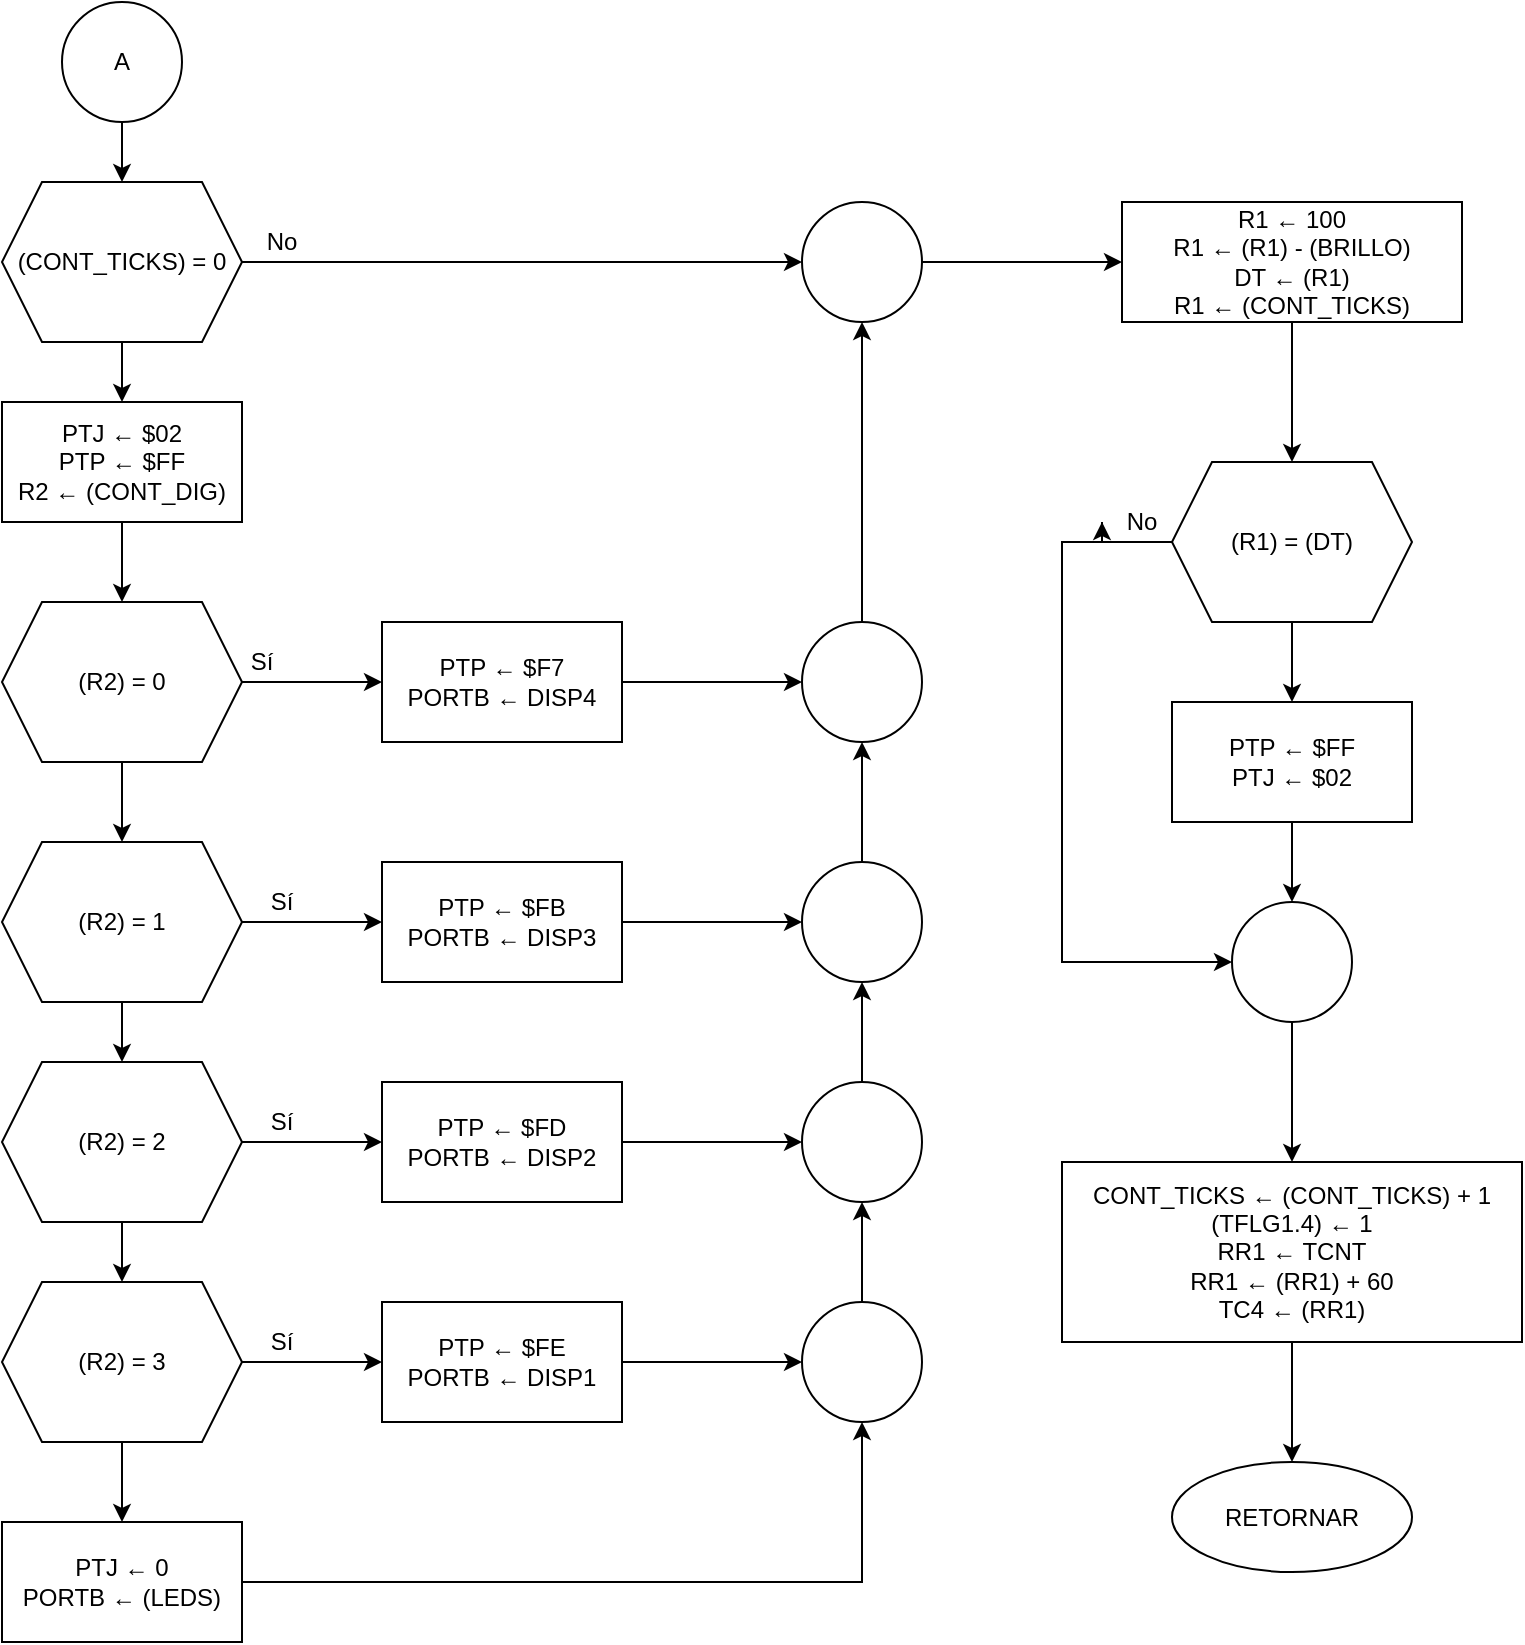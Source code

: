 <mxfile version="14.3.1" type="device"><diagram id="L10M83UpYXmt7zrtsosF" name="Page-1"><mxGraphModel dx="1627" dy="1201" grid="1" gridSize="10" guides="1" tooltips="1" connect="1" arrows="1" fold="1" page="1" pageScale="1" pageWidth="850" pageHeight="1100" math="0" shadow="0"><root><mxCell id="0"/><mxCell id="1" parent="0"/><mxCell id="F140ui5QiI7sJ80C50dN-3" value="" style="edgeStyle=orthogonalEdgeStyle;rounded=0;orthogonalLoop=1;jettySize=auto;html=1;" edge="1" parent="1" source="F140ui5QiI7sJ80C50dN-1" target="F140ui5QiI7sJ80C50dN-2"><mxGeometry relative="1" as="geometry"/></mxCell><mxCell id="F140ui5QiI7sJ80C50dN-1" value="A" style="ellipse;whiteSpace=wrap;html=1;aspect=fixed;" vertex="1" parent="1"><mxGeometry x="100" y="50" width="60" height="60" as="geometry"/></mxCell><mxCell id="F140ui5QiI7sJ80C50dN-8" value="" style="edgeStyle=orthogonalEdgeStyle;rounded=0;orthogonalLoop=1;jettySize=auto;html=1;" edge="1" parent="1" source="F140ui5QiI7sJ80C50dN-2" target="F140ui5QiI7sJ80C50dN-7"><mxGeometry relative="1" as="geometry"/></mxCell><mxCell id="F140ui5QiI7sJ80C50dN-28" style="edgeStyle=orthogonalEdgeStyle;rounded=0;orthogonalLoop=1;jettySize=auto;html=1;" edge="1" parent="1" source="F140ui5QiI7sJ80C50dN-2" target="F140ui5QiI7sJ80C50dN-27"><mxGeometry relative="1" as="geometry"/></mxCell><mxCell id="F140ui5QiI7sJ80C50dN-2" value="(CONT_TICKS) = 0" style="shape=hexagon;perimeter=hexagonPerimeter2;whiteSpace=wrap;html=1;fixedSize=1;" vertex="1" parent="1"><mxGeometry x="70" y="140" width="120" height="80" as="geometry"/></mxCell><mxCell id="F140ui5QiI7sJ80C50dN-47" value="" style="edgeStyle=orthogonalEdgeStyle;rounded=0;orthogonalLoop=1;jettySize=auto;html=1;" edge="1" parent="1" source="F140ui5QiI7sJ80C50dN-4" target="F140ui5QiI7sJ80C50dN-46"><mxGeometry relative="1" as="geometry"/></mxCell><mxCell id="F140ui5QiI7sJ80C50dN-4" value="&lt;div&gt;R1 ← 100&lt;/div&gt;&lt;div&gt;R1 ← (R1) - (BRILLO)&lt;/div&gt;&lt;div&gt;DT ← (R1)&lt;/div&gt;&lt;div&gt;R1 ← (CONT_TICKS)&lt;br&gt;&lt;/div&gt;" style="whiteSpace=wrap;html=1;" vertex="1" parent="1"><mxGeometry x="630" y="150" width="170" height="60" as="geometry"/></mxCell><mxCell id="F140ui5QiI7sJ80C50dN-6" value="No" style="text;html=1;strokeColor=none;fillColor=none;align=center;verticalAlign=middle;whiteSpace=wrap;rounded=0;" vertex="1" parent="1"><mxGeometry x="190" y="160" width="40" height="20" as="geometry"/></mxCell><mxCell id="F140ui5QiI7sJ80C50dN-10" value="" style="edgeStyle=orthogonalEdgeStyle;rounded=0;orthogonalLoop=1;jettySize=auto;html=1;" edge="1" parent="1" source="F140ui5QiI7sJ80C50dN-7" target="F140ui5QiI7sJ80C50dN-9"><mxGeometry relative="1" as="geometry"/></mxCell><mxCell id="F140ui5QiI7sJ80C50dN-7" value="&lt;div&gt;PTJ ← $02&lt;/div&gt;&lt;div&gt;PTP ← $FF&lt;/div&gt;&lt;div&gt;R2 ← (CONT_DIG)&lt;/div&gt;" style="whiteSpace=wrap;html=1;" vertex="1" parent="1"><mxGeometry x="70" y="250" width="120" height="60" as="geometry"/></mxCell><mxCell id="F140ui5QiI7sJ80C50dN-12" value="" style="edgeStyle=orthogonalEdgeStyle;rounded=0;orthogonalLoop=1;jettySize=auto;html=1;" edge="1" parent="1" source="F140ui5QiI7sJ80C50dN-9" target="F140ui5QiI7sJ80C50dN-11"><mxGeometry relative="1" as="geometry"/></mxCell><mxCell id="F140ui5QiI7sJ80C50dN-15" value="" style="edgeStyle=orthogonalEdgeStyle;rounded=0;orthogonalLoop=1;jettySize=auto;html=1;" edge="1" parent="1" source="F140ui5QiI7sJ80C50dN-9" target="F140ui5QiI7sJ80C50dN-14"><mxGeometry relative="1" as="geometry"/></mxCell><mxCell id="F140ui5QiI7sJ80C50dN-9" value="(R2) = 0" style="shape=hexagon;perimeter=hexagonPerimeter2;whiteSpace=wrap;html=1;fixedSize=1;" vertex="1" parent="1"><mxGeometry x="70" y="350" width="120" height="80" as="geometry"/></mxCell><mxCell id="F140ui5QiI7sJ80C50dN-38" style="edgeStyle=orthogonalEdgeStyle;rounded=0;orthogonalLoop=1;jettySize=auto;html=1;entryX=0;entryY=0.5;entryDx=0;entryDy=0;" edge="1" parent="1" source="F140ui5QiI7sJ80C50dN-11" target="F140ui5QiI7sJ80C50dN-32"><mxGeometry relative="1" as="geometry"/></mxCell><mxCell id="F140ui5QiI7sJ80C50dN-11" value="&lt;div&gt;PTP ← $F7&lt;/div&gt;&lt;div&gt;PORTB ← DISP4&lt;br&gt;&lt;/div&gt;" style="whiteSpace=wrap;html=1;" vertex="1" parent="1"><mxGeometry x="260" y="360" width="120" height="60" as="geometry"/></mxCell><mxCell id="F140ui5QiI7sJ80C50dN-13" value="Sí" style="text;html=1;strokeColor=none;fillColor=none;align=center;verticalAlign=middle;whiteSpace=wrap;rounded=0;" vertex="1" parent="1"><mxGeometry x="180" y="370" width="40" height="20" as="geometry"/></mxCell><mxCell id="F140ui5QiI7sJ80C50dN-17" value="" style="edgeStyle=orthogonalEdgeStyle;rounded=0;orthogonalLoop=1;jettySize=auto;html=1;" edge="1" parent="1" source="F140ui5QiI7sJ80C50dN-14" target="F140ui5QiI7sJ80C50dN-16"><mxGeometry relative="1" as="geometry"/></mxCell><mxCell id="F140ui5QiI7sJ80C50dN-24" value="" style="edgeStyle=orthogonalEdgeStyle;rounded=0;orthogonalLoop=1;jettySize=auto;html=1;" edge="1" parent="1" source="F140ui5QiI7sJ80C50dN-14" target="F140ui5QiI7sJ80C50dN-22"><mxGeometry relative="1" as="geometry"/></mxCell><mxCell id="F140ui5QiI7sJ80C50dN-14" value="(R2) = 1" style="shape=hexagon;perimeter=hexagonPerimeter2;whiteSpace=wrap;html=1;fixedSize=1;" vertex="1" parent="1"><mxGeometry x="70" y="470" width="120" height="80" as="geometry"/></mxCell><mxCell id="F140ui5QiI7sJ80C50dN-19" value="" style="edgeStyle=orthogonalEdgeStyle;rounded=0;orthogonalLoop=1;jettySize=auto;html=1;" edge="1" parent="1" source="F140ui5QiI7sJ80C50dN-16" target="F140ui5QiI7sJ80C50dN-18"><mxGeometry relative="1" as="geometry"/></mxCell><mxCell id="F140ui5QiI7sJ80C50dN-25" value="" style="edgeStyle=orthogonalEdgeStyle;rounded=0;orthogonalLoop=1;jettySize=auto;html=1;" edge="1" parent="1" source="F140ui5QiI7sJ80C50dN-16" target="F140ui5QiI7sJ80C50dN-21"><mxGeometry relative="1" as="geometry"/></mxCell><mxCell id="F140ui5QiI7sJ80C50dN-16" value="(R2) = 2" style="shape=hexagon;perimeter=hexagonPerimeter2;whiteSpace=wrap;html=1;fixedSize=1;" vertex="1" parent="1"><mxGeometry x="70" y="580" width="120" height="80" as="geometry"/></mxCell><mxCell id="F140ui5QiI7sJ80C50dN-26" value="" style="edgeStyle=orthogonalEdgeStyle;rounded=0;orthogonalLoop=1;jettySize=auto;html=1;" edge="1" parent="1" source="F140ui5QiI7sJ80C50dN-18" target="F140ui5QiI7sJ80C50dN-20"><mxGeometry relative="1" as="geometry"/></mxCell><mxCell id="F140ui5QiI7sJ80C50dN-41" value="" style="edgeStyle=orthogonalEdgeStyle;rounded=0;orthogonalLoop=1;jettySize=auto;html=1;" edge="1" parent="1" source="F140ui5QiI7sJ80C50dN-18" target="F140ui5QiI7sJ80C50dN-40"><mxGeometry relative="1" as="geometry"/></mxCell><mxCell id="F140ui5QiI7sJ80C50dN-18" value="(R2) = 3" style="shape=hexagon;perimeter=hexagonPerimeter2;whiteSpace=wrap;html=1;fixedSize=1;" vertex="1" parent="1"><mxGeometry x="70" y="690" width="120" height="80" as="geometry"/></mxCell><mxCell id="F140ui5QiI7sJ80C50dN-43" style="edgeStyle=orthogonalEdgeStyle;rounded=0;orthogonalLoop=1;jettySize=auto;html=1;entryX=0;entryY=0.5;entryDx=0;entryDy=0;" edge="1" parent="1" source="F140ui5QiI7sJ80C50dN-20" target="F140ui5QiI7sJ80C50dN-42"><mxGeometry relative="1" as="geometry"/></mxCell><mxCell id="F140ui5QiI7sJ80C50dN-20" value="&lt;div&gt;PTP ← $FE&lt;/div&gt;&lt;div&gt;PORTB ← DISP1&lt;br&gt;&lt;/div&gt;" style="whiteSpace=wrap;html=1;" vertex="1" parent="1"><mxGeometry x="260" y="700" width="120" height="60" as="geometry"/></mxCell><mxCell id="F140ui5QiI7sJ80C50dN-34" style="edgeStyle=orthogonalEdgeStyle;rounded=0;orthogonalLoop=1;jettySize=auto;html=1;entryX=0;entryY=0.5;entryDx=0;entryDy=0;" edge="1" parent="1" source="F140ui5QiI7sJ80C50dN-21" target="F140ui5QiI7sJ80C50dN-31"><mxGeometry relative="1" as="geometry"/></mxCell><mxCell id="F140ui5QiI7sJ80C50dN-21" value="&lt;div&gt;PTP ← $FD&lt;/div&gt;&lt;div&gt;PORTB ← DISP2&lt;br&gt;&lt;/div&gt;" style="whiteSpace=wrap;html=1;" vertex="1" parent="1"><mxGeometry x="260" y="590" width="120" height="60" as="geometry"/></mxCell><mxCell id="F140ui5QiI7sJ80C50dN-35" style="edgeStyle=orthogonalEdgeStyle;rounded=0;orthogonalLoop=1;jettySize=auto;html=1;entryX=0;entryY=0.5;entryDx=0;entryDy=0;" edge="1" parent="1" source="F140ui5QiI7sJ80C50dN-22" target="F140ui5QiI7sJ80C50dN-30"><mxGeometry relative="1" as="geometry"/></mxCell><mxCell id="F140ui5QiI7sJ80C50dN-22" value="&lt;div&gt;PTP ← $FB&lt;/div&gt;&lt;div&gt;PORTB ← DISP3&lt;br&gt;&lt;/div&gt;" style="whiteSpace=wrap;html=1;" vertex="1" parent="1"><mxGeometry x="260" y="480" width="120" height="60" as="geometry"/></mxCell><mxCell id="F140ui5QiI7sJ80C50dN-29" value="" style="edgeStyle=orthogonalEdgeStyle;rounded=0;orthogonalLoop=1;jettySize=auto;html=1;" edge="1" parent="1" source="F140ui5QiI7sJ80C50dN-27" target="F140ui5QiI7sJ80C50dN-4"><mxGeometry relative="1" as="geometry"/></mxCell><mxCell id="F140ui5QiI7sJ80C50dN-27" value="" style="ellipse;whiteSpace=wrap;html=1;aspect=fixed;" vertex="1" parent="1"><mxGeometry x="470" y="150" width="60" height="60" as="geometry"/></mxCell><mxCell id="F140ui5QiI7sJ80C50dN-37" style="edgeStyle=orthogonalEdgeStyle;rounded=0;orthogonalLoop=1;jettySize=auto;html=1;entryX=0.5;entryY=1;entryDx=0;entryDy=0;" edge="1" parent="1" source="F140ui5QiI7sJ80C50dN-30" target="F140ui5QiI7sJ80C50dN-32"><mxGeometry relative="1" as="geometry"/></mxCell><mxCell id="F140ui5QiI7sJ80C50dN-30" value="" style="ellipse;whiteSpace=wrap;html=1;aspect=fixed;" vertex="1" parent="1"><mxGeometry x="470" y="480" width="60" height="60" as="geometry"/></mxCell><mxCell id="F140ui5QiI7sJ80C50dN-36" style="edgeStyle=orthogonalEdgeStyle;rounded=0;orthogonalLoop=1;jettySize=auto;html=1;entryX=0.5;entryY=1;entryDx=0;entryDy=0;" edge="1" parent="1" source="F140ui5QiI7sJ80C50dN-31" target="F140ui5QiI7sJ80C50dN-30"><mxGeometry relative="1" as="geometry"/></mxCell><mxCell id="F140ui5QiI7sJ80C50dN-31" value="" style="ellipse;whiteSpace=wrap;html=1;aspect=fixed;" vertex="1" parent="1"><mxGeometry x="470" y="590" width="60" height="60" as="geometry"/></mxCell><mxCell id="F140ui5QiI7sJ80C50dN-39" style="edgeStyle=orthogonalEdgeStyle;rounded=0;orthogonalLoop=1;jettySize=auto;html=1;" edge="1" parent="1" source="F140ui5QiI7sJ80C50dN-32" target="F140ui5QiI7sJ80C50dN-27"><mxGeometry relative="1" as="geometry"/></mxCell><mxCell id="F140ui5QiI7sJ80C50dN-32" value="" style="ellipse;whiteSpace=wrap;html=1;aspect=fixed;" vertex="1" parent="1"><mxGeometry x="470" y="360" width="60" height="60" as="geometry"/></mxCell><mxCell id="F140ui5QiI7sJ80C50dN-45" style="edgeStyle=orthogonalEdgeStyle;rounded=0;orthogonalLoop=1;jettySize=auto;html=1;entryX=0.5;entryY=1;entryDx=0;entryDy=0;" edge="1" parent="1" source="F140ui5QiI7sJ80C50dN-40" target="F140ui5QiI7sJ80C50dN-42"><mxGeometry relative="1" as="geometry"/></mxCell><mxCell id="F140ui5QiI7sJ80C50dN-40" value="&lt;div&gt;PTJ ← 0&lt;/div&gt;&lt;div&gt;PORTB ← (LEDS)&lt;br&gt;&lt;/div&gt;" style="whiteSpace=wrap;html=1;" vertex="1" parent="1"><mxGeometry x="70" y="810" width="120" height="60" as="geometry"/></mxCell><mxCell id="F140ui5QiI7sJ80C50dN-44" style="edgeStyle=orthogonalEdgeStyle;rounded=0;orthogonalLoop=1;jettySize=auto;html=1;entryX=0.5;entryY=1;entryDx=0;entryDy=0;" edge="1" parent="1" source="F140ui5QiI7sJ80C50dN-42" target="F140ui5QiI7sJ80C50dN-31"><mxGeometry relative="1" as="geometry"/></mxCell><mxCell id="F140ui5QiI7sJ80C50dN-42" value="" style="ellipse;whiteSpace=wrap;html=1;aspect=fixed;" vertex="1" parent="1"><mxGeometry x="470" y="700" width="60" height="60" as="geometry"/></mxCell><mxCell id="F140ui5QiI7sJ80C50dN-49" value="" style="edgeStyle=orthogonalEdgeStyle;rounded=0;orthogonalLoop=1;jettySize=auto;html=1;" edge="1" parent="1" source="F140ui5QiI7sJ80C50dN-46" target="F140ui5QiI7sJ80C50dN-48"><mxGeometry relative="1" as="geometry"/></mxCell><mxCell id="F140ui5QiI7sJ80C50dN-51" style="edgeStyle=orthogonalEdgeStyle;rounded=0;orthogonalLoop=1;jettySize=auto;html=1;entryX=0;entryY=0.5;entryDx=0;entryDy=0;exitX=0;exitY=0.5;exitDx=0;exitDy=0;" edge="1" parent="1" source="F140ui5QiI7sJ80C50dN-60" target="F140ui5QiI7sJ80C50dN-50"><mxGeometry relative="1" as="geometry"><Array as="points"><mxPoint x="600" y="320"/><mxPoint x="600" y="530"/></Array></mxGeometry></mxCell><mxCell id="F140ui5QiI7sJ80C50dN-46" value="(R1) = (DT)" style="shape=hexagon;perimeter=hexagonPerimeter2;whiteSpace=wrap;html=1;fixedSize=1;" vertex="1" parent="1"><mxGeometry x="655" y="280" width="120" height="80" as="geometry"/></mxCell><mxCell id="F140ui5QiI7sJ80C50dN-52" value="" style="edgeStyle=orthogonalEdgeStyle;rounded=0;orthogonalLoop=1;jettySize=auto;html=1;" edge="1" parent="1" source="F140ui5QiI7sJ80C50dN-48" target="F140ui5QiI7sJ80C50dN-50"><mxGeometry relative="1" as="geometry"/></mxCell><mxCell id="F140ui5QiI7sJ80C50dN-48" value="&lt;div&gt;PTP ← $FF&lt;/div&gt;&lt;div&gt;PTJ ← $02&lt;br&gt;&lt;/div&gt;" style="whiteSpace=wrap;html=1;" vertex="1" parent="1"><mxGeometry x="655" y="400" width="120" height="60" as="geometry"/></mxCell><mxCell id="F140ui5QiI7sJ80C50dN-54" value="" style="edgeStyle=orthogonalEdgeStyle;rounded=0;orthogonalLoop=1;jettySize=auto;html=1;" edge="1" parent="1" source="F140ui5QiI7sJ80C50dN-50" target="F140ui5QiI7sJ80C50dN-53"><mxGeometry relative="1" as="geometry"/></mxCell><mxCell id="F140ui5QiI7sJ80C50dN-50" value="" style="ellipse;whiteSpace=wrap;html=1;aspect=fixed;" vertex="1" parent="1"><mxGeometry x="685" y="500" width="60" height="60" as="geometry"/></mxCell><mxCell id="F140ui5QiI7sJ80C50dN-56" value="" style="edgeStyle=orthogonalEdgeStyle;rounded=0;orthogonalLoop=1;jettySize=auto;html=1;" edge="1" parent="1" source="F140ui5QiI7sJ80C50dN-53" target="F140ui5QiI7sJ80C50dN-55"><mxGeometry relative="1" as="geometry"/></mxCell><mxCell id="F140ui5QiI7sJ80C50dN-53" value="&lt;div&gt;CONT_TICKS ← (CONT_TICKS) + 1&lt;/div&gt;&lt;div&gt;(TFLG1.4) ← 1&lt;/div&gt;&lt;div&gt;RR1 ← TCNT&lt;/div&gt;&lt;div&gt;RR1 ← (RR1) + 60&lt;/div&gt;&lt;div&gt;TC4 ← (RR1)&lt;br&gt;&lt;/div&gt;" style="whiteSpace=wrap;html=1;" vertex="1" parent="1"><mxGeometry x="600" y="630" width="230" height="90" as="geometry"/></mxCell><mxCell id="F140ui5QiI7sJ80C50dN-55" value="RETORNAR" style="ellipse;whiteSpace=wrap;html=1;" vertex="1" parent="1"><mxGeometry x="655" y="780" width="120" height="55" as="geometry"/></mxCell><mxCell id="F140ui5QiI7sJ80C50dN-57" value="Sí" style="text;html=1;strokeColor=none;fillColor=none;align=center;verticalAlign=middle;whiteSpace=wrap;rounded=0;" vertex="1" parent="1"><mxGeometry x="190" y="710" width="40" height="20" as="geometry"/></mxCell><mxCell id="F140ui5QiI7sJ80C50dN-58" value="Sí" style="text;html=1;strokeColor=none;fillColor=none;align=center;verticalAlign=middle;whiteSpace=wrap;rounded=0;" vertex="1" parent="1"><mxGeometry x="190" y="600" width="40" height="20" as="geometry"/></mxCell><mxCell id="F140ui5QiI7sJ80C50dN-59" value="Sí" style="text;html=1;strokeColor=none;fillColor=none;align=center;verticalAlign=middle;whiteSpace=wrap;rounded=0;" vertex="1" parent="1"><mxGeometry x="190" y="490" width="40" height="20" as="geometry"/></mxCell><mxCell id="F140ui5QiI7sJ80C50dN-60" value="No" style="text;html=1;strokeColor=none;fillColor=none;align=center;verticalAlign=middle;whiteSpace=wrap;rounded=0;" vertex="1" parent="1"><mxGeometry x="620" y="300" width="40" height="20" as="geometry"/></mxCell><mxCell id="F140ui5QiI7sJ80C50dN-61" style="edgeStyle=orthogonalEdgeStyle;rounded=0;orthogonalLoop=1;jettySize=auto;html=1;entryX=0;entryY=0.5;entryDx=0;entryDy=0;exitX=0;exitY=0.5;exitDx=0;exitDy=0;" edge="1" parent="1" source="F140ui5QiI7sJ80C50dN-46" target="F140ui5QiI7sJ80C50dN-60"><mxGeometry relative="1" as="geometry"><mxPoint x="655" y="320.0" as="sourcePoint"/><mxPoint x="685.0" y="530.0" as="targetPoint"/><Array as="points"/></mxGeometry></mxCell></root></mxGraphModel></diagram></mxfile>